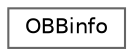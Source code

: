 digraph "クラス階層図"
{
 // LATEX_PDF_SIZE
  bgcolor="transparent";
  edge [fontname=Helvetica,fontsize=10,labelfontname=Helvetica,labelfontsize=10];
  node [fontname=Helvetica,fontsize=10,shape=box,height=0.2,width=0.4];
  rankdir="LR";
  Node0 [id="Node000000",label="OBBinfo",height=0.2,width=0.4,color="grey40", fillcolor="white", style="filled",URL="$struct_o_b_binfo.html",tooltip=" "];
}
